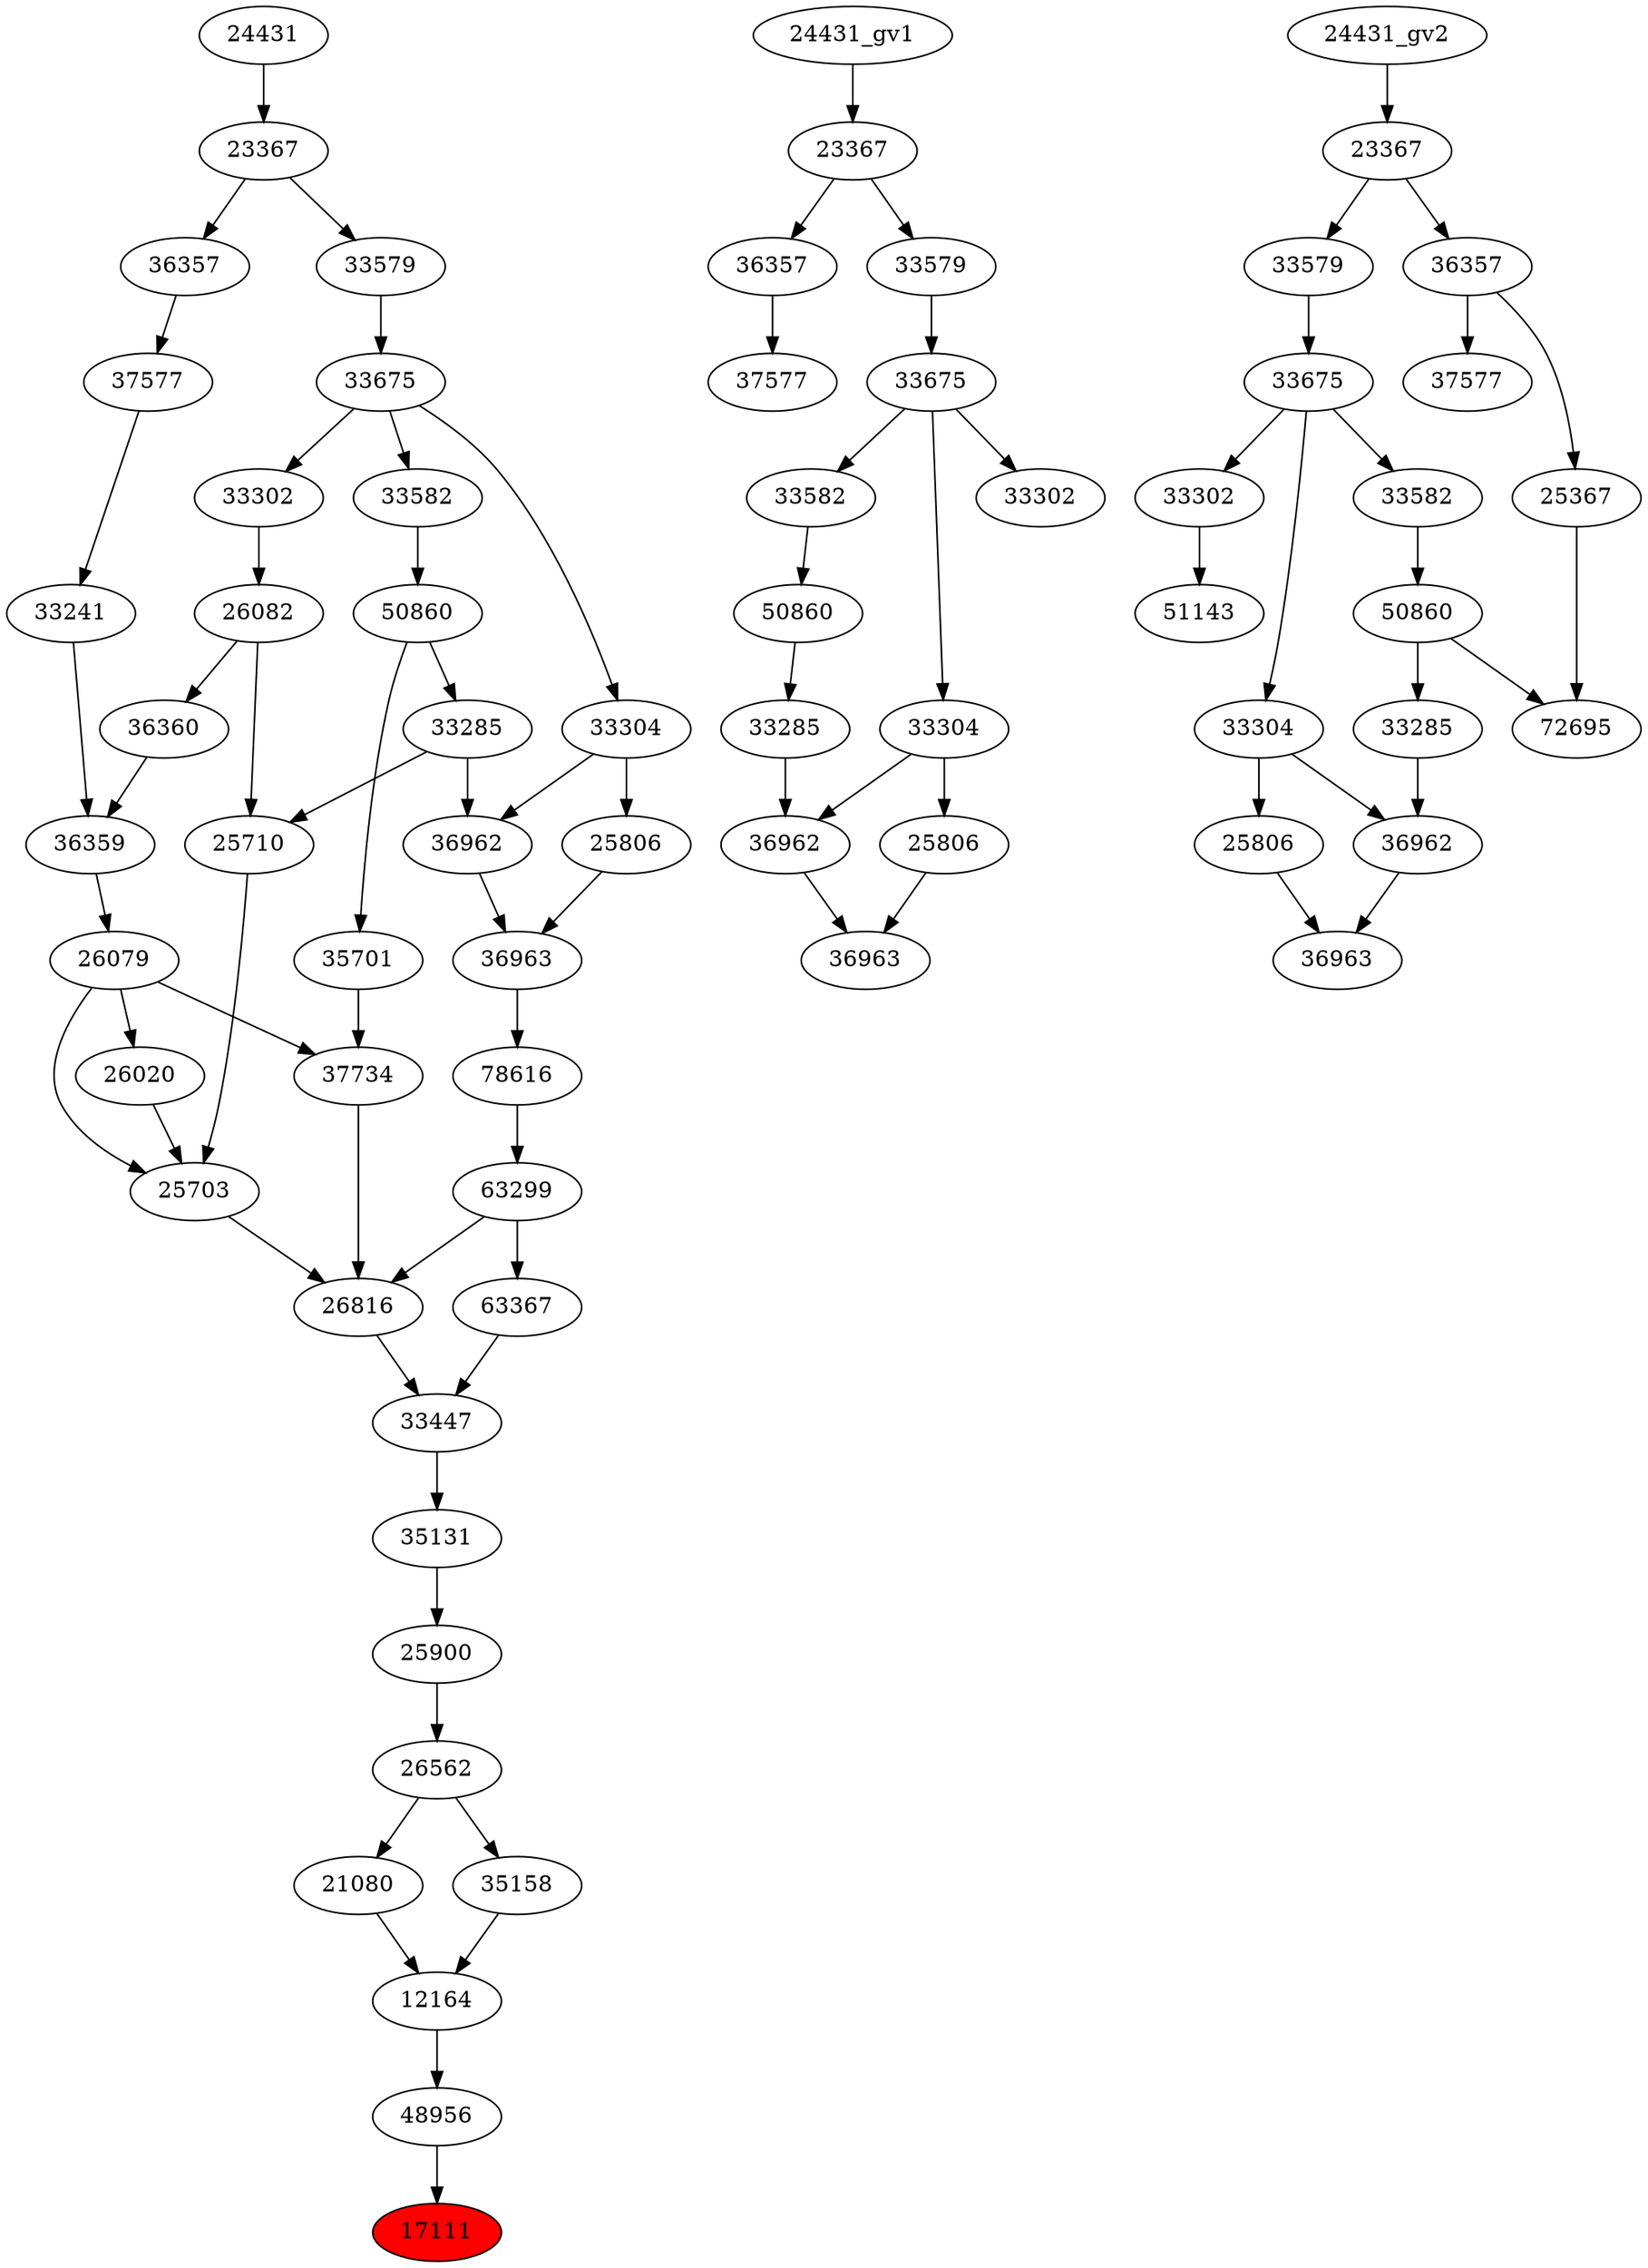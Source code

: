 strict digraph root {
	node [label="\N"];
	{
		node [fillcolor="",
			label="\N",
			style=""
		];
		17111		 [fillcolor=red,
			label=17111,
			style=filled];
		48956		 [label=48956];
		48956 -> 17111;
		12164		 [label=12164];
		12164 -> 48956;
		21080		 [label=21080];
		21080 -> 12164;
		35158		 [label=35158];
		35158 -> 12164;
		26562		 [label=26562];
		26562 -> 21080;
		26562 -> 35158;
		25900		 [label=25900];
		25900 -> 26562;
		35131		 [label=35131];
		35131 -> 25900;
		33447		 [label=33447];
		33447 -> 35131;
		63367		 [label=63367];
		63367 -> 33447;
		26816		 [label=26816];
		26816 -> 33447;
		63299		 [label=63299];
		63299 -> 63367;
		63299 -> 26816;
		25703		 [label=25703];
		25703 -> 26816;
		37734		 [label=37734];
		37734 -> 26816;
		78616		 [label=78616];
		78616 -> 63299;
		26020		 [label=26020];
		26020 -> 25703;
		26079		 [label=26079];
		26079 -> 25703;
		26079 -> 37734;
		26079 -> 26020;
		25710		 [label=25710];
		25710 -> 25703;
		35701		 [label=35701];
		35701 -> 37734;
		36963		 [label=36963];
		36963 -> 78616;
		36359		 [label=36359];
		36359 -> 26079;
		26082		 [label=26082];
		26082 -> 25710;
		36360		 [label=36360];
		26082 -> 36360;
		33285		 [label=33285];
		33285 -> 25710;
		36962		 [label=36962];
		33285 -> 36962;
		50860		 [label=50860];
		50860 -> 35701;
		50860 -> 33285;
		36962 -> 36963;
		25806		 [label=25806];
		25806 -> 36963;
		33241		 [label=33241];
		33241 -> 36359;
		36360 -> 36359;
		33302		 [label=33302];
		33302 -> 26082;
		33582		 [label=33582];
		33582 -> 50860;
		33304		 [label=33304];
		33304 -> 36962;
		33304 -> 25806;
		37577		 [label=37577];
		37577 -> 33241;
		33675		 [label=33675];
		33675 -> 33302;
		33675 -> 33582;
		33675 -> 33304;
		36357		 [label=36357];
		36357 -> 37577;
		33579		 [label=33579];
		33579 -> 33675;
		23367		 [label=23367];
		23367 -> 36357;
		23367 -> 33579;
		24431		 [label=24431];
		24431 -> 23367;
	}
	{
		node [label="\N"];
		"36963_gv1"		 [label=36963];
		"36962_gv1"		 [label=36962];
		"36962_gv1" -> "36963_gv1";
		"25806_gv1"		 [label=25806];
		"25806_gv1" -> "36963_gv1";
		"33285_gv1"		 [label=33285];
		"33285_gv1" -> "36962_gv1";
		"50860_gv1"		 [label=50860];
		"50860_gv1" -> "33285_gv1";
		"33582_gv1"		 [label=33582];
		"33582_gv1" -> "50860_gv1";
		"33304_gv1"		 [label=33304];
		"33304_gv1" -> "36962_gv1";
		"33304_gv1" -> "25806_gv1";
		"33302_gv1"		 [label=33302];
		"33675_gv1"		 [label=33675];
		"33675_gv1" -> "33582_gv1";
		"33675_gv1" -> "33304_gv1";
		"33675_gv1" -> "33302_gv1";
		"37577_gv1"		 [label=37577];
		"36357_gv1"		 [label=36357];
		"36357_gv1" -> "37577_gv1";
		"33579_gv1"		 [label=33579];
		"33579_gv1" -> "33675_gv1";
		"23367_gv1"		 [label=23367];
		"23367_gv1" -> "36357_gv1";
		"23367_gv1" -> "33579_gv1";
		"24431_gv1" -> "23367_gv1";
	}
	{
		node [label="\N"];
		"50860_gv2"		 [label=50860];
		"33285_gv2"		 [label=33285];
		"50860_gv2" -> "33285_gv2";
		72695		 [label=72695];
		"50860_gv2" -> 72695;
		"33582_gv2"		 [label=33582];
		"33582_gv2" -> "50860_gv2";
		"36962_gv2"		 [label=36962];
		"33285_gv2" -> "36962_gv2";
		51143		 [label=51143];
		"33302_gv2"		 [label=33302];
		"33302_gv2" -> 51143;
		"33675_gv2"		 [label=33675];
		"33675_gv2" -> "33582_gv2";
		"33675_gv2" -> "33302_gv2";
		"33304_gv2"		 [label=33304];
		"33675_gv2" -> "33304_gv2";
		"36963_gv2"		 [label=36963];
		"36962_gv2" -> "36963_gv2";
		"25806_gv2"		 [label=25806];
		"25806_gv2" -> "36963_gv2";
		"33579_gv2"		 [label=33579];
		"33579_gv2" -> "33675_gv2";
		25367		 [label=25367];
		25367 -> 72695;
		"33304_gv2" -> "36962_gv2";
		"33304_gv2" -> "25806_gv2";
		"23367_gv2"		 [label=23367];
		"23367_gv2" -> "33579_gv2";
		"36357_gv2"		 [label=36357];
		"23367_gv2" -> "36357_gv2";
		"36357_gv2" -> 25367;
		"37577_gv2"		 [label=37577];
		"36357_gv2" -> "37577_gv2";
		"24431_gv2" -> "23367_gv2";
	}
}
